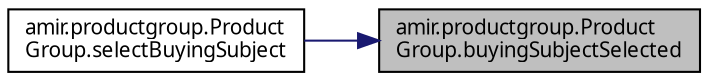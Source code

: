 digraph "amir.productgroup.ProductGroup.buyingSubjectSelected"
{
 // LATEX_PDF_SIZE
  edge [fontname="FreeSans.ttf",fontsize="10",labelfontname="FreeSans.ttf",labelfontsize="10"];
  node [fontname="FreeSans.ttf",fontsize="10",shape=record];
  rankdir="RL";
  Node1 [label="amir.productgroup.Product\lGroup.buyingSubjectSelected",height=0.2,width=0.4,color="black", fillcolor="grey75", style="filled", fontcolor="black",tooltip=" "];
  Node1 -> Node2 [dir="back",color="midnightblue",fontsize="10",style="solid",fontname="FreeSans.ttf"];
  Node2 [label="amir.productgroup.Product\lGroup.selectBuyingSubject",height=0.2,width=0.4,color="black", fillcolor="white", style="filled",URL="$classamir_1_1productgroup_1_1_product_group.html#a4a41b2737e54293c7edabc22b566dc90",tooltip=" "];
}
